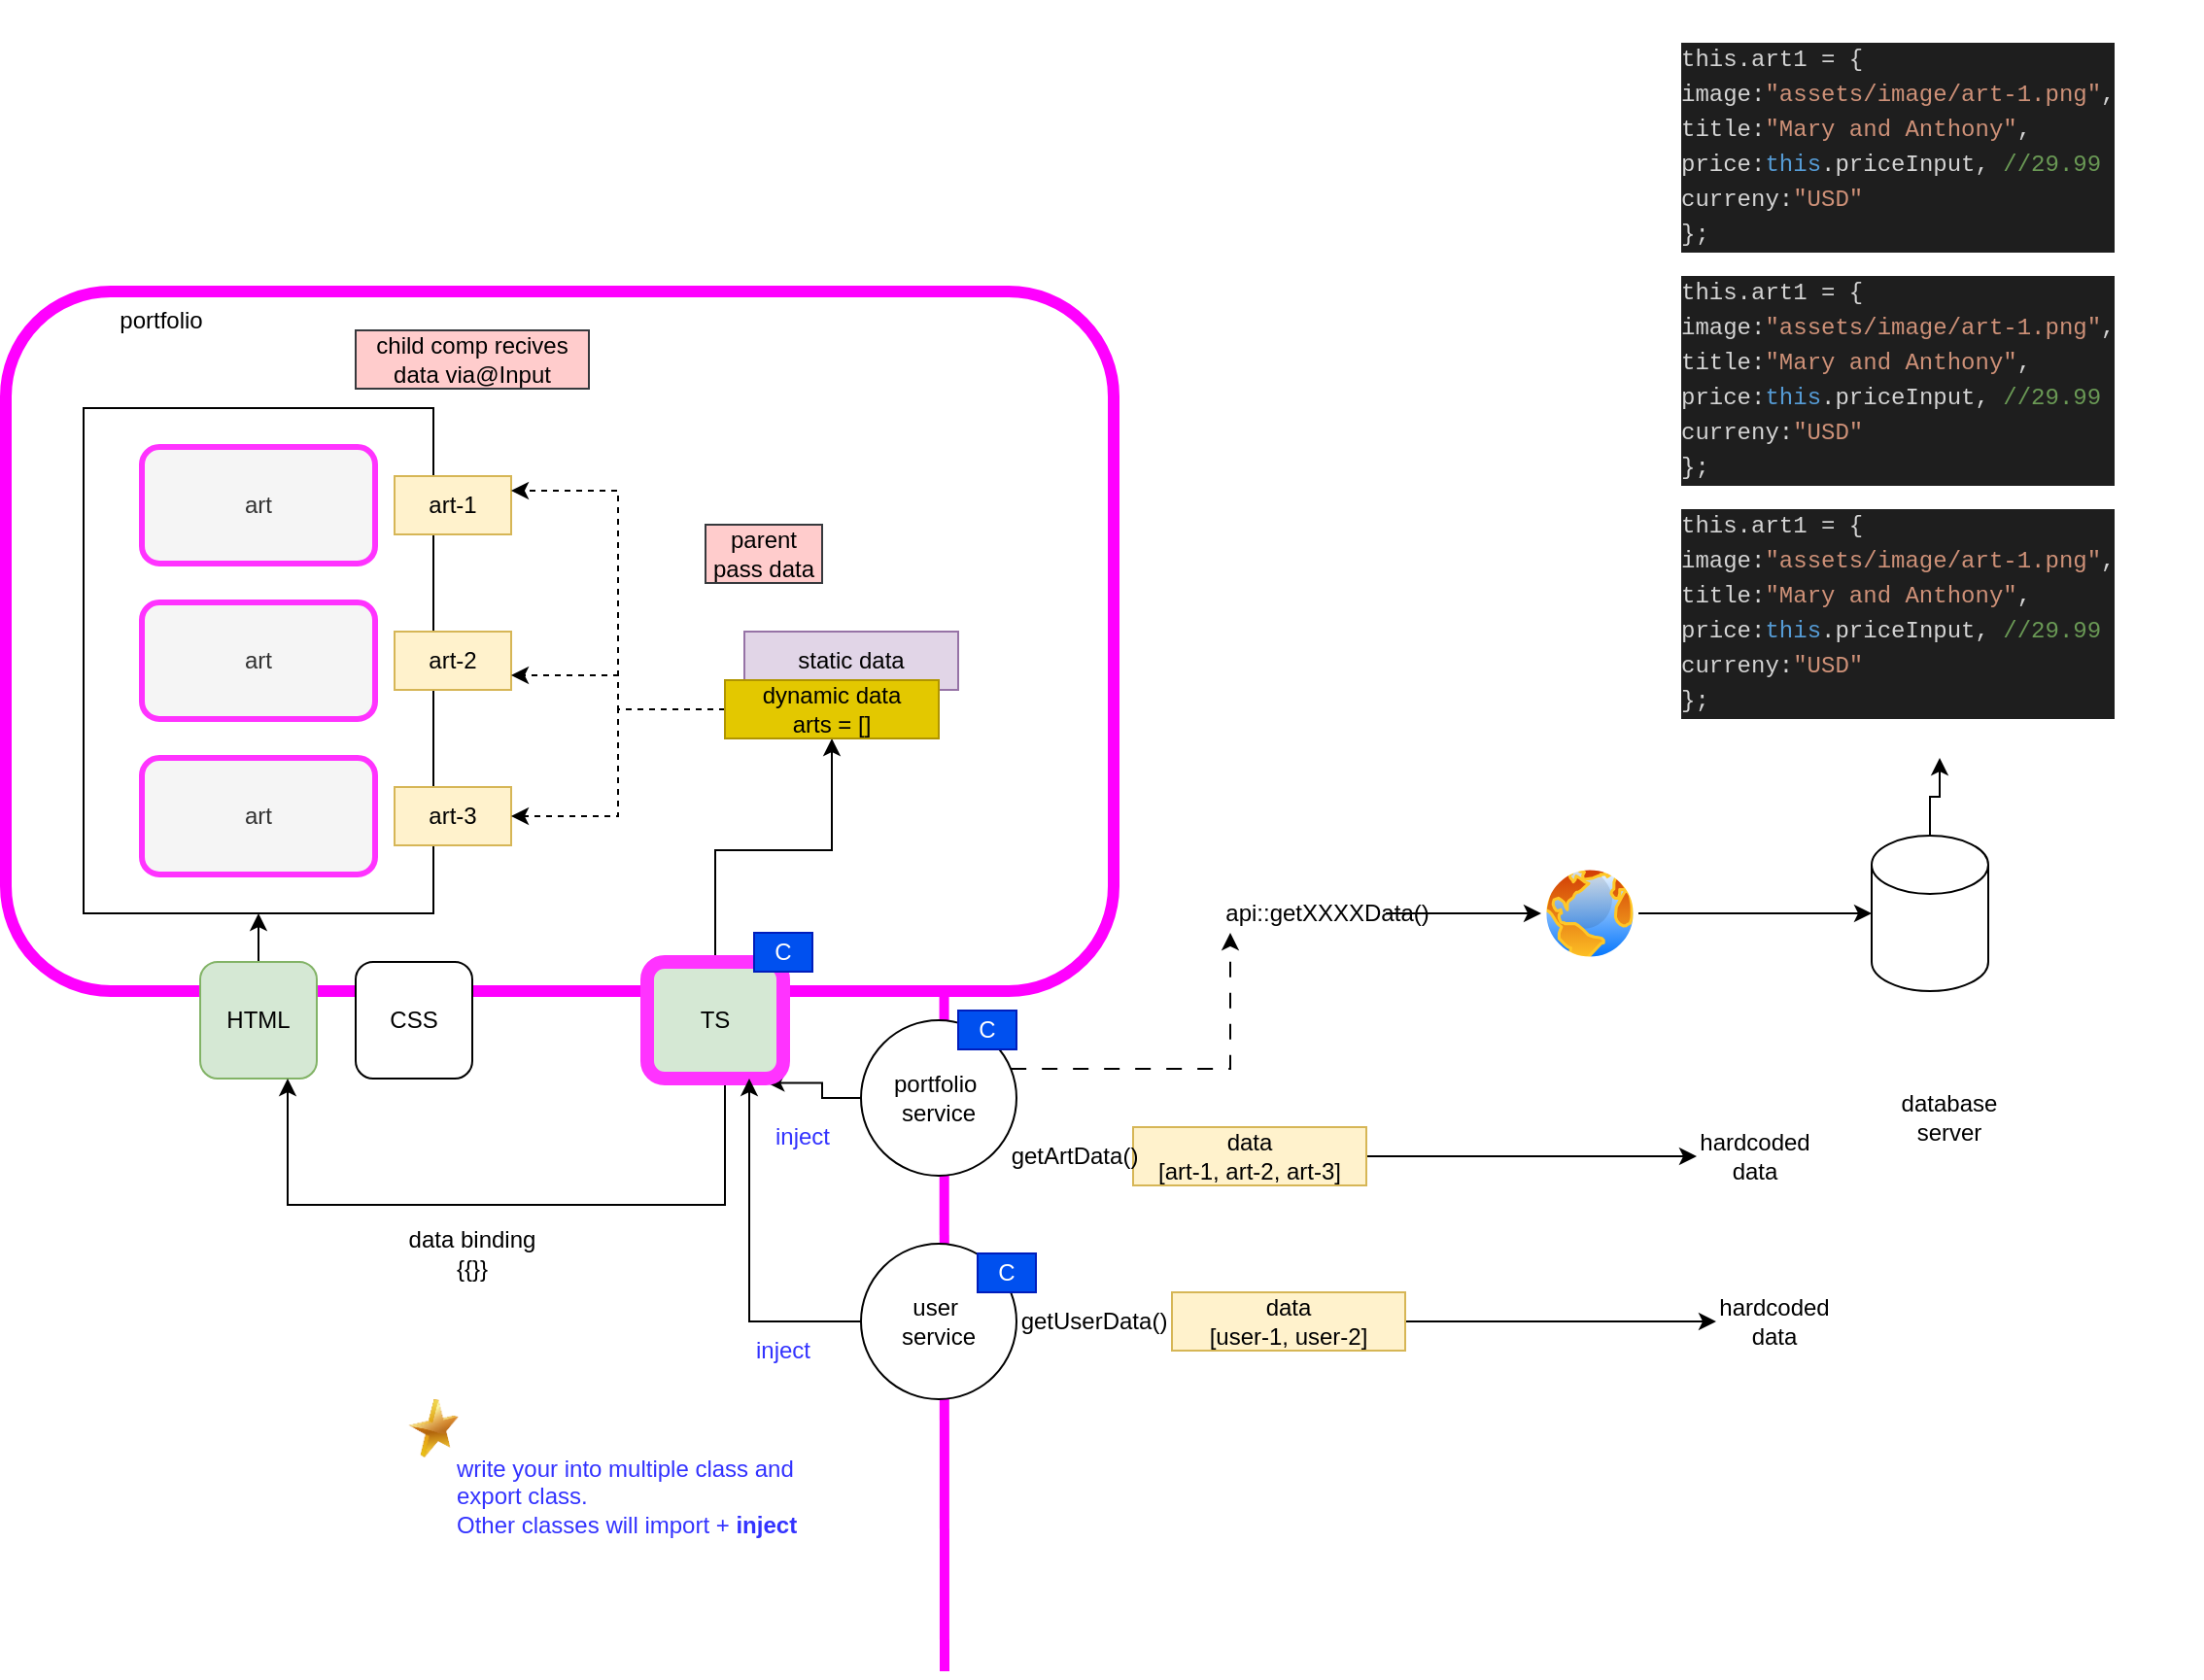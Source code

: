 <mxfile version="21.1.2" type="github" pages="2">
  <diagram name="Main" id="2RfUBt3pwpagDlwvuFOj">
    <mxGraphModel dx="1434" dy="1822" grid="1" gridSize="10" guides="1" tooltips="1" connect="1" arrows="1" fold="1" page="1" pageScale="1" pageWidth="850" pageHeight="1100" math="0" shadow="0">
      <root>
        <mxCell id="0" />
        <mxCell id="1" parent="0" />
        <mxCell id="5L868VNpYR84aTYLt7mF-43" value="" style="endArrow=none;html=1;rounded=0;entryX=0.847;entryY=1.005;entryDx=0;entryDy=0;entryPerimeter=0;strokeColor=#FF00FF;strokeWidth=5;" parent="1" target="5L868VNpYR84aTYLt7mF-3" edge="1">
          <mxGeometry width="50" height="50" relative="1" as="geometry">
            <mxPoint x="653" y="800" as="sourcePoint" />
            <mxPoint x="740" y="430" as="targetPoint" />
          </mxGeometry>
        </mxCell>
        <mxCell id="5L868VNpYR84aTYLt7mF-3" value="" style="rounded=1;whiteSpace=wrap;html=1;strokeColor=#FF00FF;strokeWidth=6;" parent="1" vertex="1">
          <mxGeometry x="170" y="90" width="570" height="360" as="geometry" />
        </mxCell>
        <mxCell id="5L868VNpYR84aTYLt7mF-20" value="" style="rounded=0;whiteSpace=wrap;html=1;" parent="1" vertex="1">
          <mxGeometry x="210" y="150" width="180" height="260" as="geometry" />
        </mxCell>
        <mxCell id="5L868VNpYR84aTYLt7mF-4" value="portfolio" style="text;html=1;strokeColor=none;fillColor=none;align=center;verticalAlign=middle;whiteSpace=wrap;rounded=0;" parent="1" vertex="1">
          <mxGeometry x="220" y="90" width="60" height="30" as="geometry" />
        </mxCell>
        <mxCell id="5L868VNpYR84aTYLt7mF-5" value="art" style="rounded=1;whiteSpace=wrap;html=1;fillColor=#f5f5f5;fontColor=#333333;strokeColor=#FF33FF;strokeWidth=3;" parent="1" vertex="1">
          <mxGeometry x="240" y="170" width="120" height="60" as="geometry" />
        </mxCell>
        <mxCell id="5L868VNpYR84aTYLt7mF-6" value="art" style="rounded=1;whiteSpace=wrap;html=1;fillColor=#f5f5f5;fontColor=#333333;strokeColor=#FF33FF;strokeWidth=3;" parent="1" vertex="1">
          <mxGeometry x="240" y="250" width="120" height="60" as="geometry" />
        </mxCell>
        <mxCell id="5L868VNpYR84aTYLt7mF-7" value="art" style="rounded=1;whiteSpace=wrap;html=1;fillColor=#f5f5f5;fontColor=#333333;strokeColor=#FF33FF;strokeWidth=3;" parent="1" vertex="1">
          <mxGeometry x="240" y="330" width="120" height="60" as="geometry" />
        </mxCell>
        <mxCell id="5L868VNpYR84aTYLt7mF-44" style="edgeStyle=orthogonalEdgeStyle;rounded=0;orthogonalLoop=1;jettySize=auto;html=1;entryX=0.881;entryY=1.037;entryDx=0;entryDy=0;entryPerimeter=0;" parent="1" source="5L868VNpYR84aTYLt7mF-8" target="5L868VNpYR84aTYLt7mF-17" edge="1">
          <mxGeometry relative="1" as="geometry" />
        </mxCell>
        <mxCell id="FjrCQXfIi8rZA_LDnA3c-7" style="edgeStyle=orthogonalEdgeStyle;rounded=0;orthogonalLoop=1;jettySize=auto;html=1;dashed=1;dashPattern=8 8;strokeWidth=1;" edge="1" parent="1" source="5L868VNpYR84aTYLt7mF-8">
          <mxGeometry relative="1" as="geometry">
            <mxPoint x="800" y="420" as="targetPoint" />
            <Array as="points">
              <mxPoint x="800" y="490" />
            </Array>
          </mxGeometry>
        </mxCell>
        <mxCell id="5L868VNpYR84aTYLt7mF-8" value="portfolio&amp;nbsp;&lt;br&gt;service" style="ellipse;whiteSpace=wrap;html=1;aspect=fixed;" parent="1" vertex="1">
          <mxGeometry x="610" y="465" width="80" height="80" as="geometry" />
        </mxCell>
        <mxCell id="5L868VNpYR84aTYLt7mF-57" style="edgeStyle=orthogonalEdgeStyle;rounded=0;orthogonalLoop=1;jettySize=auto;html=1;entryX=0.5;entryY=1;entryDx=0;entryDy=0;" parent="1" source="5L868VNpYR84aTYLt7mF-9" target="5L868VNpYR84aTYLt7mF-56" edge="1">
          <mxGeometry relative="1" as="geometry" />
        </mxCell>
        <mxCell id="5L868VNpYR84aTYLt7mF-9" value="" style="shape=cylinder3;whiteSpace=wrap;html=1;boundedLbl=1;backgroundOutline=1;size=15;" parent="1" vertex="1">
          <mxGeometry x="1130" y="370" width="60" height="80" as="geometry" />
        </mxCell>
        <mxCell id="5L868VNpYR84aTYLt7mF-13" style="edgeStyle=orthogonalEdgeStyle;rounded=0;orthogonalLoop=1;jettySize=auto;html=1;entryX=0;entryY=0.5;entryDx=0;entryDy=0;entryPerimeter=0;" parent="1" source="5L868VNpYR84aTYLt7mF-10" target="5L868VNpYR84aTYLt7mF-9" edge="1">
          <mxGeometry relative="1" as="geometry" />
        </mxCell>
        <mxCell id="5L868VNpYR84aTYLt7mF-10" value="" style="image;aspect=fixed;perimeter=ellipsePerimeter;html=1;align=center;shadow=0;dashed=0;spacingTop=3;image=img/lib/active_directory/internet_globe.svg;" parent="1" vertex="1">
          <mxGeometry x="960" y="385" width="50" height="50" as="geometry" />
        </mxCell>
        <mxCell id="5L868VNpYR84aTYLt7mF-11" value="database server" style="text;html=1;strokeColor=none;fillColor=none;align=center;verticalAlign=middle;whiteSpace=wrap;rounded=0;" parent="1" vertex="1">
          <mxGeometry x="1140" y="500" width="60" height="30" as="geometry" />
        </mxCell>
        <mxCell id="5L868VNpYR84aTYLt7mF-21" style="edgeStyle=orthogonalEdgeStyle;rounded=0;orthogonalLoop=1;jettySize=auto;html=1;" parent="1" source="5L868VNpYR84aTYLt7mF-16" target="5L868VNpYR84aTYLt7mF-20" edge="1">
          <mxGeometry relative="1" as="geometry" />
        </mxCell>
        <mxCell id="5L868VNpYR84aTYLt7mF-16" value="HTML" style="rounded=1;whiteSpace=wrap;html=1;fillColor=#d5e8d4;strokeColor=#82b366;" parent="1" vertex="1">
          <mxGeometry x="270" y="435" width="60" height="60" as="geometry" />
        </mxCell>
        <mxCell id="5L868VNpYR84aTYLt7mF-30" style="edgeStyle=orthogonalEdgeStyle;rounded=0;orthogonalLoop=1;jettySize=auto;html=1;entryX=0.75;entryY=1;entryDx=0;entryDy=0;" parent="1" source="5L868VNpYR84aTYLt7mF-17" target="5L868VNpYR84aTYLt7mF-16" edge="1">
          <mxGeometry relative="1" as="geometry">
            <Array as="points">
              <mxPoint x="540" y="560" />
              <mxPoint x="315" y="560" />
            </Array>
          </mxGeometry>
        </mxCell>
        <mxCell id="5L868VNpYR84aTYLt7mF-35" style="edgeStyle=orthogonalEdgeStyle;rounded=0;orthogonalLoop=1;jettySize=auto;html=1;" parent="1" source="5L868VNpYR84aTYLt7mF-17" target="5L868VNpYR84aTYLt7mF-34" edge="1">
          <mxGeometry relative="1" as="geometry" />
        </mxCell>
        <mxCell id="5L868VNpYR84aTYLt7mF-17" value="TS" style="rounded=1;whiteSpace=wrap;html=1;fillColor=#d5e8d4;strokeColor=#FF33FF;strokeWidth=7;" parent="1" vertex="1">
          <mxGeometry x="500" y="435" width="70" height="60" as="geometry" />
        </mxCell>
        <mxCell id="5L868VNpYR84aTYLt7mF-18" value="CSS" style="rounded=1;whiteSpace=wrap;html=1;" parent="1" vertex="1">
          <mxGeometry x="350" y="435" width="60" height="60" as="geometry" />
        </mxCell>
        <mxCell id="FjrCQXfIi8rZA_LDnA3c-2" style="edgeStyle=orthogonalEdgeStyle;rounded=0;orthogonalLoop=1;jettySize=auto;html=1;entryX=0;entryY=0.5;entryDx=0;entryDy=0;" edge="1" parent="1" source="5L868VNpYR84aTYLt7mF-23" target="FjrCQXfIi8rZA_LDnA3c-1">
          <mxGeometry relative="1" as="geometry" />
        </mxCell>
        <mxCell id="5L868VNpYR84aTYLt7mF-23" value="data &lt;br&gt;[art-1, art-2, art-3]" style="text;html=1;strokeColor=#d6b656;fillColor=#fff2cc;align=center;verticalAlign=middle;whiteSpace=wrap;rounded=0;" parent="1" vertex="1">
          <mxGeometry x="750" y="520" width="120" height="30" as="geometry" />
        </mxCell>
        <mxCell id="5L868VNpYR84aTYLt7mF-24" value="art-3" style="text;html=1;strokeColor=#d6b656;fillColor=#fff2cc;align=center;verticalAlign=middle;whiteSpace=wrap;rounded=0;" parent="1" vertex="1">
          <mxGeometry x="370" y="345" width="60" height="30" as="geometry" />
        </mxCell>
        <mxCell id="5L868VNpYR84aTYLt7mF-25" value="art-2" style="text;html=1;strokeColor=#d6b656;fillColor=#fff2cc;align=center;verticalAlign=middle;whiteSpace=wrap;rounded=0;" parent="1" vertex="1">
          <mxGeometry x="370" y="265" width="60" height="30" as="geometry" />
        </mxCell>
        <mxCell id="5L868VNpYR84aTYLt7mF-26" value="art-1" style="text;html=1;strokeColor=#d6b656;fillColor=#fff2cc;align=center;verticalAlign=middle;whiteSpace=wrap;rounded=0;" parent="1" vertex="1">
          <mxGeometry x="370" y="185" width="60" height="30" as="geometry" />
        </mxCell>
        <mxCell id="5L868VNpYR84aTYLt7mF-27" value="&lt;div style=&quot;color: rgb(212, 212, 212); background-color: rgb(30, 30, 30); font-family: Menlo, Monaco, &amp;quot;Courier New&amp;quot;, monospace; line-height: 18px;&quot;&gt;&lt;div&gt;this.art1  = {&lt;/div&gt;&lt;div&gt;    image:&lt;span style=&quot;color: #ce9178;&quot;&gt;&quot;assets/image/art-1.png&quot;&lt;/span&gt;,&lt;/div&gt;&lt;div&gt;    title:&lt;span style=&quot;color: #ce9178;&quot;&gt;&quot;Mary and Anthony&quot;&lt;/span&gt;,&lt;/div&gt;&lt;div&gt;    price:&lt;span style=&quot;color: #569cd6;&quot;&gt;this&lt;/span&gt;.priceInput, &lt;span style=&quot;color: #6a9955;&quot;&gt;//29.99&lt;/span&gt;&lt;/div&gt;&lt;div&gt;    curreny:&lt;span style=&quot;color: #ce9178;&quot;&gt;&quot;USD&quot;&lt;/span&gt;&lt;/div&gt;&lt;div&gt;   };&lt;/div&gt;&lt;/div&gt;" style="text;html=1;strokeColor=none;fillColor=none;align=left;verticalAlign=middle;whiteSpace=wrap;rounded=0;" parent="1" vertex="1">
          <mxGeometry x="1030" y="60" width="270" height="150" as="geometry" />
        </mxCell>
        <mxCell id="5L868VNpYR84aTYLt7mF-31" value="data binding&lt;br&gt;{{}}" style="text;html=1;strokeColor=none;fillColor=none;align=center;verticalAlign=middle;whiteSpace=wrap;rounded=0;" parent="1" vertex="1">
          <mxGeometry x="350" y="570" width="120" height="30" as="geometry" />
        </mxCell>
        <mxCell id="5L868VNpYR84aTYLt7mF-33" value="static data" style="text;html=1;strokeColor=#9673a6;fillColor=#e1d5e7;align=center;verticalAlign=middle;whiteSpace=wrap;rounded=0;" parent="1" vertex="1">
          <mxGeometry x="550" y="265" width="110" height="30" as="geometry" />
        </mxCell>
        <mxCell id="5L868VNpYR84aTYLt7mF-50" style="edgeStyle=orthogonalEdgeStyle;rounded=0;orthogonalLoop=1;jettySize=auto;html=1;entryX=1;entryY=0.25;entryDx=0;entryDy=0;dashed=1;" parent="1" source="5L868VNpYR84aTYLt7mF-34" target="5L868VNpYR84aTYLt7mF-26" edge="1">
          <mxGeometry relative="1" as="geometry" />
        </mxCell>
        <mxCell id="5L868VNpYR84aTYLt7mF-51" style="edgeStyle=orthogonalEdgeStyle;rounded=0;orthogonalLoop=1;jettySize=auto;html=1;entryX=1;entryY=0.75;entryDx=0;entryDy=0;dashed=1;" parent="1" source="5L868VNpYR84aTYLt7mF-34" target="5L868VNpYR84aTYLt7mF-25" edge="1">
          <mxGeometry relative="1" as="geometry" />
        </mxCell>
        <mxCell id="5L868VNpYR84aTYLt7mF-52" style="edgeStyle=orthogonalEdgeStyle;rounded=0;orthogonalLoop=1;jettySize=auto;html=1;entryX=1;entryY=0.5;entryDx=0;entryDy=0;dashed=1;" parent="1" source="5L868VNpYR84aTYLt7mF-34" target="5L868VNpYR84aTYLt7mF-24" edge="1">
          <mxGeometry relative="1" as="geometry" />
        </mxCell>
        <mxCell id="5L868VNpYR84aTYLt7mF-34" value="dynamic data&lt;br&gt;arts = []" style="text;html=1;strokeColor=#B09500;fillColor=#e3c800;align=center;verticalAlign=middle;whiteSpace=wrap;rounded=0;fontColor=#000000;" parent="1" vertex="1">
          <mxGeometry x="540" y="290" width="110" height="30" as="geometry" />
        </mxCell>
        <mxCell id="5L868VNpYR84aTYLt7mF-36" value="getUserData()" style="text;html=1;strokeColor=none;fillColor=none;align=center;verticalAlign=middle;whiteSpace=wrap;rounded=0;" parent="1" vertex="1">
          <mxGeometry x="700" y="605" width="60" height="30" as="geometry" />
        </mxCell>
        <mxCell id="5L868VNpYR84aTYLt7mF-48" style="edgeStyle=orthogonalEdgeStyle;rounded=0;orthogonalLoop=1;jettySize=auto;html=1;" parent="1" source="5L868VNpYR84aTYLt7mF-37" target="5L868VNpYR84aTYLt7mF-49" edge="1">
          <mxGeometry relative="1" as="geometry">
            <mxPoint x="920" y="645" as="targetPoint" />
          </mxGeometry>
        </mxCell>
        <mxCell id="5L868VNpYR84aTYLt7mF-37" value="data &lt;br&gt;[user-1, user-2]" style="text;html=1;strokeColor=#d6b656;fillColor=#fff2cc;align=center;verticalAlign=middle;whiteSpace=wrap;rounded=0;" parent="1" vertex="1">
          <mxGeometry x="770" y="605" width="120" height="30" as="geometry" />
        </mxCell>
        <mxCell id="5L868VNpYR84aTYLt7mF-38" value="getArtData()" style="text;html=1;strokeColor=none;fillColor=none;align=center;verticalAlign=middle;whiteSpace=wrap;rounded=0;" parent="1" vertex="1">
          <mxGeometry x="690" y="520" width="60" height="30" as="geometry" />
        </mxCell>
        <mxCell id="5L868VNpYR84aTYLt7mF-45" style="edgeStyle=orthogonalEdgeStyle;rounded=0;orthogonalLoop=1;jettySize=auto;html=1;entryX=0.75;entryY=1;entryDx=0;entryDy=0;" parent="1" source="5L868VNpYR84aTYLt7mF-40" target="5L868VNpYR84aTYLt7mF-17" edge="1">
          <mxGeometry relative="1" as="geometry" />
        </mxCell>
        <mxCell id="5L868VNpYR84aTYLt7mF-40" value="user&amp;nbsp;&lt;br&gt;service" style="ellipse;whiteSpace=wrap;html=1;aspect=fixed;" parent="1" vertex="1">
          <mxGeometry x="610" y="580" width="80" height="80" as="geometry" />
        </mxCell>
        <mxCell id="5L868VNpYR84aTYLt7mF-46" value="&lt;font color=&quot;#3333ff&quot;&gt;inject&lt;/font&gt;" style="text;html=1;strokeColor=none;fillColor=none;align=center;verticalAlign=middle;whiteSpace=wrap;rounded=0;" parent="1" vertex="1">
          <mxGeometry x="540" y="620" width="60" height="30" as="geometry" />
        </mxCell>
        <mxCell id="5L868VNpYR84aTYLt7mF-47" value="&lt;font color=&quot;#3333ff&quot;&gt;inject&lt;/font&gt;" style="text;html=1;strokeColor=none;fillColor=none;align=center;verticalAlign=middle;whiteSpace=wrap;rounded=0;" parent="1" vertex="1">
          <mxGeometry x="550" y="510" width="60" height="30" as="geometry" />
        </mxCell>
        <mxCell id="5L868VNpYR84aTYLt7mF-49" value="hardcoded data" style="text;html=1;strokeColor=none;fillColor=none;align=center;verticalAlign=middle;whiteSpace=wrap;rounded=0;" parent="1" vertex="1">
          <mxGeometry x="1050" y="605" width="60" height="30" as="geometry" />
        </mxCell>
        <mxCell id="5L868VNpYR84aTYLt7mF-53" value="parent pass data" style="text;html=1;strokeColor=#36393d;fillColor=#ffcccc;align=center;verticalAlign=middle;whiteSpace=wrap;rounded=0;" parent="1" vertex="1">
          <mxGeometry x="530" y="210" width="60" height="30" as="geometry" />
        </mxCell>
        <mxCell id="5L868VNpYR84aTYLt7mF-54" value="child comp recives data via@Input" style="text;html=1;strokeColor=#36393d;fillColor=#ffcccc;align=center;verticalAlign=middle;whiteSpace=wrap;rounded=0;" parent="1" vertex="1">
          <mxGeometry x="350" y="110" width="120" height="30" as="geometry" />
        </mxCell>
        <mxCell id="5L868VNpYR84aTYLt7mF-55" value="&lt;div style=&quot;color: rgb(212, 212, 212); background-color: rgb(30, 30, 30); font-family: Menlo, Monaco, &amp;quot;Courier New&amp;quot;, monospace; line-height: 18px;&quot;&gt;&lt;div&gt;this.art1  = {&lt;/div&gt;&lt;div&gt;    image:&lt;span style=&quot;color: #ce9178;&quot;&gt;&quot;assets/image/art-1.png&quot;&lt;/span&gt;,&lt;/div&gt;&lt;div&gt;    title:&lt;span style=&quot;color: #ce9178;&quot;&gt;&quot;Mary and Anthony&quot;&lt;/span&gt;,&lt;/div&gt;&lt;div&gt;    price:&lt;span style=&quot;color: #569cd6;&quot;&gt;this&lt;/span&gt;.priceInput, &lt;span style=&quot;color: #6a9955;&quot;&gt;//29.99&lt;/span&gt;&lt;/div&gt;&lt;div&gt;    curreny:&lt;span style=&quot;color: #ce9178;&quot;&gt;&quot;USD&quot;&lt;/span&gt;&lt;/div&gt;&lt;div&gt;   };&lt;/div&gt;&lt;/div&gt;" style="text;html=1;strokeColor=none;fillColor=none;align=left;verticalAlign=middle;whiteSpace=wrap;rounded=0;" parent="1" vertex="1">
          <mxGeometry x="1030" y="-60" width="270" height="150" as="geometry" />
        </mxCell>
        <mxCell id="5L868VNpYR84aTYLt7mF-56" value="&lt;div style=&quot;color: rgb(212, 212, 212); background-color: rgb(30, 30, 30); font-family: Menlo, Monaco, &amp;quot;Courier New&amp;quot;, monospace; line-height: 18px;&quot;&gt;&lt;div&gt;this.art1  = {&lt;/div&gt;&lt;div&gt;    image:&lt;span style=&quot;color: #ce9178;&quot;&gt;&quot;assets/image/art-1.png&quot;&lt;/span&gt;,&lt;/div&gt;&lt;div&gt;    title:&lt;span style=&quot;color: #ce9178;&quot;&gt;&quot;Mary and Anthony&quot;&lt;/span&gt;,&lt;/div&gt;&lt;div&gt;    price:&lt;span style=&quot;color: #569cd6;&quot;&gt;this&lt;/span&gt;.priceInput, &lt;span style=&quot;color: #6a9955;&quot;&gt;//29.99&lt;/span&gt;&lt;/div&gt;&lt;div&gt;    curreny:&lt;span style=&quot;color: #ce9178;&quot;&gt;&quot;USD&quot;&lt;/span&gt;&lt;/div&gt;&lt;div&gt;   };&lt;/div&gt;&lt;/div&gt;" style="text;html=1;strokeColor=none;fillColor=none;align=left;verticalAlign=middle;whiteSpace=wrap;rounded=0;" parent="1" vertex="1">
          <mxGeometry x="1030" y="180" width="270" height="150" as="geometry" />
        </mxCell>
        <mxCell id="FjrCQXfIi8rZA_LDnA3c-6" style="edgeStyle=orthogonalEdgeStyle;rounded=0;orthogonalLoop=1;jettySize=auto;html=1;entryX=0;entryY=0.5;entryDx=0;entryDy=0;" edge="1" parent="1" source="5kg2QzayshpMxkbTprec-1" target="5L868VNpYR84aTYLt7mF-10">
          <mxGeometry relative="1" as="geometry" />
        </mxCell>
        <mxCell id="5kg2QzayshpMxkbTprec-1" value="api::getXXXXData()" style="text;html=1;strokeColor=none;fillColor=none;align=center;verticalAlign=middle;whiteSpace=wrap;rounded=0;" vertex="1" parent="1">
          <mxGeometry x="820" y="395" width="60" height="30" as="geometry" />
        </mxCell>
        <mxCell id="pF9vPpSLCvGENIWPTR94-1" value="C" style="text;html=1;strokeColor=#001DBC;fillColor=#0050ef;align=center;verticalAlign=middle;whiteSpace=wrap;rounded=0;fontColor=#ffffff;" vertex="1" parent="1">
          <mxGeometry x="670" y="585" width="30" height="20" as="geometry" />
        </mxCell>
        <mxCell id="pF9vPpSLCvGENIWPTR94-2" value="C" style="text;html=1;strokeColor=#001DBC;fillColor=#0050ef;align=center;verticalAlign=middle;whiteSpace=wrap;rounded=0;fontColor=#ffffff;" vertex="1" parent="1">
          <mxGeometry x="660" y="460" width="30" height="20" as="geometry" />
        </mxCell>
        <mxCell id="pF9vPpSLCvGENIWPTR94-3" value="C" style="text;html=1;strokeColor=#001DBC;fillColor=#0050ef;align=center;verticalAlign=middle;whiteSpace=wrap;rounded=0;fontColor=#ffffff;" vertex="1" parent="1">
          <mxGeometry x="555" y="420" width="30" height="20" as="geometry" />
        </mxCell>
        <mxCell id="pF9vPpSLCvGENIWPTR94-4" value="&lt;font color=&quot;#3333ff&quot;&gt;write your into multiple class and export class. &lt;br&gt;Other classes will import + &lt;b&gt;inject&lt;/b&gt;&lt;/font&gt;" style="text;html=1;strokeColor=none;fillColor=none;align=left;verticalAlign=middle;whiteSpace=wrap;rounded=0;" vertex="1" parent="1">
          <mxGeometry x="400" y="680" width="180" height="60" as="geometry" />
        </mxCell>
        <mxCell id="pF9vPpSLCvGENIWPTR94-5" value="" style="image;html=1;image=img/lib/clip_art/general/Star_128x128.png" vertex="1" parent="1">
          <mxGeometry x="370" y="660" width="40" height="30" as="geometry" />
        </mxCell>
        <mxCell id="FjrCQXfIi8rZA_LDnA3c-1" value="hardcoded data" style="text;html=1;strokeColor=none;fillColor=none;align=center;verticalAlign=middle;whiteSpace=wrap;rounded=0;" vertex="1" parent="1">
          <mxGeometry x="1040" y="520" width="60" height="30" as="geometry" />
        </mxCell>
      </root>
    </mxGraphModel>
  </diagram>
  <diagram name="assignment" id="9E6TrUbbGtjbWScCc4fS">
    <mxGraphModel dx="1434" dy="722" grid="1" gridSize="10" guides="1" tooltips="1" connect="1" arrows="1" fold="1" page="1" pageScale="1" pageWidth="850" pageHeight="1100" math="0" shadow="0">
      <root>
        <mxCell id="8I9y8IWN4CTDrOjWNPRI-0" />
        <mxCell id="8I9y8IWN4CTDrOjWNPRI-1" parent="8I9y8IWN4CTDrOjWNPRI-0" />
        <mxCell id="8I9y8IWN4CTDrOjWNPRI-3" value="" style="rounded=1;whiteSpace=wrap;html=1;strokeColor=#FF00FF;strokeWidth=6;" vertex="1" parent="8I9y8IWN4CTDrOjWNPRI-1">
          <mxGeometry x="170" y="90" width="570" height="360" as="geometry" />
        </mxCell>
        <mxCell id="8I9y8IWN4CTDrOjWNPRI-4" value="" style="rounded=0;whiteSpace=wrap;html=1;" vertex="1" parent="8I9y8IWN4CTDrOjWNPRI-1">
          <mxGeometry x="210" y="150" width="180" height="260" as="geometry" />
        </mxCell>
        <mxCell id="8I9y8IWN4CTDrOjWNPRI-5" value="portfolio" style="text;html=1;strokeColor=none;fillColor=none;align=center;verticalAlign=middle;whiteSpace=wrap;rounded=0;" vertex="1" parent="8I9y8IWN4CTDrOjWNPRI-1">
          <mxGeometry x="220" y="90" width="60" height="30" as="geometry" />
        </mxCell>
        <mxCell id="8I9y8IWN4CTDrOjWNPRI-6" value="art" style="rounded=1;whiteSpace=wrap;html=1;fillColor=#f5f5f5;fontColor=#333333;strokeColor=#FF33FF;strokeWidth=3;" vertex="1" parent="8I9y8IWN4CTDrOjWNPRI-1">
          <mxGeometry x="240" y="170" width="110" height="40" as="geometry" />
        </mxCell>
        <mxCell id="8I9y8IWN4CTDrOjWNPRI-7" value="artist" style="rounded=1;whiteSpace=wrap;html=1;fillColor=#f5f5f5;fontColor=#333333;strokeColor=#FF33FF;strokeWidth=3;" vertex="1" parent="8I9y8IWN4CTDrOjWNPRI-1">
          <mxGeometry x="235" y="290" width="105" height="40" as="geometry" />
        </mxCell>
        <mxCell id="8I9y8IWN4CTDrOjWNPRI-10" style="edgeStyle=orthogonalEdgeStyle;rounded=0;orthogonalLoop=1;jettySize=auto;html=1;entryX=0.881;entryY=1.037;entryDx=0;entryDy=0;entryPerimeter=0;exitX=0.5;exitY=1;exitDx=0;exitDy=0;" edge="1" parent="8I9y8IWN4CTDrOjWNPRI-1" source="8I9y8IWN4CTDrOjWNPRI-11" target="8I9y8IWN4CTDrOjWNPRI-21">
          <mxGeometry relative="1" as="geometry">
            <Array as="points">
              <mxPoint x="680" y="510" />
              <mxPoint x="562" y="510" />
            </Array>
          </mxGeometry>
        </mxCell>
        <mxCell id="UAvQZGVtRr2OiT63OxYC-0" style="edgeStyle=orthogonalEdgeStyle;rounded=0;orthogonalLoop=1;jettySize=auto;html=1;" edge="1" parent="8I9y8IWN4CTDrOjWNPRI-1" source="8I9y8IWN4CTDrOjWNPRI-11">
          <mxGeometry relative="1" as="geometry">
            <mxPoint x="910" y="465" as="targetPoint" />
          </mxGeometry>
        </mxCell>
        <mxCell id="8I9y8IWN4CTDrOjWNPRI-11" value="portfolio&amp;nbsp;&lt;br&gt;service" style="ellipse;whiteSpace=wrap;html=1;aspect=fixed;" vertex="1" parent="8I9y8IWN4CTDrOjWNPRI-1">
          <mxGeometry x="640" y="425" width="80" height="80" as="geometry" />
        </mxCell>
        <mxCell id="8I9y8IWN4CTDrOjWNPRI-17" style="edgeStyle=orthogonalEdgeStyle;rounded=0;orthogonalLoop=1;jettySize=auto;html=1;" edge="1" parent="8I9y8IWN4CTDrOjWNPRI-1" source="8I9y8IWN4CTDrOjWNPRI-18" target="8I9y8IWN4CTDrOjWNPRI-4">
          <mxGeometry relative="1" as="geometry" />
        </mxCell>
        <mxCell id="8I9y8IWN4CTDrOjWNPRI-18" value="HTML" style="rounded=1;whiteSpace=wrap;html=1;fillColor=#d5e8d4;strokeColor=#82b366;" vertex="1" parent="8I9y8IWN4CTDrOjWNPRI-1">
          <mxGeometry x="270" y="435" width="60" height="60" as="geometry" />
        </mxCell>
        <mxCell id="8I9y8IWN4CTDrOjWNPRI-19" style="edgeStyle=orthogonalEdgeStyle;rounded=0;orthogonalLoop=1;jettySize=auto;html=1;entryX=0.75;entryY=1;entryDx=0;entryDy=0;" edge="1" parent="8I9y8IWN4CTDrOjWNPRI-1" source="8I9y8IWN4CTDrOjWNPRI-21" target="8I9y8IWN4CTDrOjWNPRI-18">
          <mxGeometry relative="1" as="geometry">
            <Array as="points">
              <mxPoint x="540" y="560" />
              <mxPoint x="315" y="560" />
            </Array>
          </mxGeometry>
        </mxCell>
        <mxCell id="8I9y8IWN4CTDrOjWNPRI-20" style="edgeStyle=orthogonalEdgeStyle;rounded=0;orthogonalLoop=1;jettySize=auto;html=1;" edge="1" parent="8I9y8IWN4CTDrOjWNPRI-1" source="8I9y8IWN4CTDrOjWNPRI-21" target="8I9y8IWN4CTDrOjWNPRI-34">
          <mxGeometry relative="1" as="geometry" />
        </mxCell>
        <mxCell id="8I9y8IWN4CTDrOjWNPRI-21" value="TS" style="rounded=1;whiteSpace=wrap;html=1;fillColor=#d5e8d4;strokeColor=#FF33FF;strokeWidth=7;" vertex="1" parent="8I9y8IWN4CTDrOjWNPRI-1">
          <mxGeometry x="500" y="435" width="70" height="60" as="geometry" />
        </mxCell>
        <mxCell id="8I9y8IWN4CTDrOjWNPRI-22" value="CSS" style="rounded=1;whiteSpace=wrap;html=1;" vertex="1" parent="8I9y8IWN4CTDrOjWNPRI-1">
          <mxGeometry x="350" y="435" width="60" height="60" as="geometry" />
        </mxCell>
        <mxCell id="8I9y8IWN4CTDrOjWNPRI-24" value="data &lt;br&gt;[art-1, art-2, art-3]" style="text;html=1;strokeColor=#d6b656;fillColor=#fff2cc;align=center;verticalAlign=middle;whiteSpace=wrap;rounded=0;" vertex="1" parent="8I9y8IWN4CTDrOjWNPRI-1">
          <mxGeometry x="970" y="420" width="120" height="30" as="geometry" />
        </mxCell>
        <mxCell id="8I9y8IWN4CTDrOjWNPRI-26" value="artist[0]" style="text;html=1;strokeColor=#d6b656;fillColor=#fff2cc;align=center;verticalAlign=middle;whiteSpace=wrap;rounded=0;" vertex="1" parent="8I9y8IWN4CTDrOjWNPRI-1">
          <mxGeometry x="350" y="335" width="60" height="30" as="geometry" />
        </mxCell>
        <mxCell id="8I9y8IWN4CTDrOjWNPRI-27" value="art[0]" style="text;html=1;strokeColor=#d6b656;fillColor=#fff2cc;align=center;verticalAlign=middle;whiteSpace=wrap;rounded=0;" vertex="1" parent="8I9y8IWN4CTDrOjWNPRI-1">
          <mxGeometry x="340" y="220" width="60" height="30" as="geometry" />
        </mxCell>
        <mxCell id="8I9y8IWN4CTDrOjWNPRI-29" value="data binding&lt;br&gt;{{}}" style="text;html=1;strokeColor=none;fillColor=none;align=center;verticalAlign=middle;whiteSpace=wrap;rounded=0;" vertex="1" parent="8I9y8IWN4CTDrOjWNPRI-1">
          <mxGeometry x="350" y="570" width="120" height="30" as="geometry" />
        </mxCell>
        <mxCell id="8I9y8IWN4CTDrOjWNPRI-30" value="static data" style="text;html=1;strokeColor=#9673a6;fillColor=#e1d5e7;align=center;verticalAlign=middle;whiteSpace=wrap;rounded=0;" vertex="1" parent="8I9y8IWN4CTDrOjWNPRI-1">
          <mxGeometry x="555" y="265" width="110" height="30" as="geometry" />
        </mxCell>
        <mxCell id="8I9y8IWN4CTDrOjWNPRI-31" style="edgeStyle=orthogonalEdgeStyle;rounded=0;orthogonalLoop=1;jettySize=auto;html=1;entryX=1;entryY=0.25;entryDx=0;entryDy=0;dashed=1;" edge="1" parent="8I9y8IWN4CTDrOjWNPRI-1" source="8I9y8IWN4CTDrOjWNPRI-34" target="8I9y8IWN4CTDrOjWNPRI-27">
          <mxGeometry relative="1" as="geometry" />
        </mxCell>
        <mxCell id="8I9y8IWN4CTDrOjWNPRI-32" style="edgeStyle=orthogonalEdgeStyle;rounded=0;orthogonalLoop=1;jettySize=auto;html=1;entryX=1;entryY=0.75;entryDx=0;entryDy=0;dashed=1;" edge="1" parent="8I9y8IWN4CTDrOjWNPRI-1" source="8I9y8IWN4CTDrOjWNPRI-34" target="8I9y8IWN4CTDrOjWNPRI-26">
          <mxGeometry relative="1" as="geometry" />
        </mxCell>
        <mxCell id="8I9y8IWN4CTDrOjWNPRI-34" value="dynamic data&lt;br&gt;arts = []&lt;br&gt;artists = []" style="text;html=1;strokeColor=#B09500;fillColor=#e3c800;align=center;verticalAlign=middle;whiteSpace=wrap;rounded=0;fontColor=#000000;" vertex="1" parent="8I9y8IWN4CTDrOjWNPRI-1">
          <mxGeometry x="540" y="290" width="120" height="50" as="geometry" />
        </mxCell>
        <mxCell id="8I9y8IWN4CTDrOjWNPRI-36" style="edgeStyle=orthogonalEdgeStyle;rounded=0;orthogonalLoop=1;jettySize=auto;html=1;exitX=1;exitY=0.5;exitDx=0;exitDy=0;" edge="1" parent="8I9y8IWN4CTDrOjWNPRI-1" source="8I9y8IWN4CTDrOjWNPRI-24" target="8I9y8IWN4CTDrOjWNPRI-43">
          <mxGeometry relative="1" as="geometry">
            <mxPoint x="1210" y="515" as="targetPoint" />
            <mxPoint x="1100" y="515" as="sourcePoint" />
          </mxGeometry>
        </mxCell>
        <mxCell id="8I9y8IWN4CTDrOjWNPRI-38" value="getArtData()" style="text;html=1;strokeColor=none;fillColor=none;align=center;verticalAlign=middle;whiteSpace=wrap;rounded=0;" vertex="1" parent="8I9y8IWN4CTDrOjWNPRI-1">
          <mxGeometry x="970" y="380" width="60" height="30" as="geometry" />
        </mxCell>
        <mxCell id="8I9y8IWN4CTDrOjWNPRI-42" value="&lt;font color=&quot;#3333ff&quot;&gt;inject&lt;/font&gt;" style="text;html=1;strokeColor=none;fillColor=none;align=center;verticalAlign=middle;whiteSpace=wrap;rounded=0;" vertex="1" parent="8I9y8IWN4CTDrOjWNPRI-1">
          <mxGeometry x="580" y="505" width="60" height="30" as="geometry" />
        </mxCell>
        <mxCell id="8I9y8IWN4CTDrOjWNPRI-43" value="hardcoded data" style="text;html=1;strokeColor=none;fillColor=none;align=center;verticalAlign=middle;whiteSpace=wrap;rounded=0;" vertex="1" parent="8I9y8IWN4CTDrOjWNPRI-1">
          <mxGeometry x="1160" y="420" width="60" height="30" as="geometry" />
        </mxCell>
        <mxCell id="8I9y8IWN4CTDrOjWNPRI-44" value="parent pass data" style="text;html=1;strokeColor=#36393d;fillColor=#ffcccc;align=center;verticalAlign=middle;whiteSpace=wrap;rounded=0;" vertex="1" parent="8I9y8IWN4CTDrOjWNPRI-1">
          <mxGeometry x="530" y="210" width="60" height="30" as="geometry" />
        </mxCell>
        <mxCell id="8I9y8IWN4CTDrOjWNPRI-45" value="child comp recives data via@Input" style="text;html=1;strokeColor=#36393d;fillColor=#ffcccc;align=center;verticalAlign=middle;whiteSpace=wrap;rounded=0;" vertex="1" parent="8I9y8IWN4CTDrOjWNPRI-1">
          <mxGeometry x="350" y="110" width="120" height="30" as="geometry" />
        </mxCell>
        <mxCell id="seon2OIwffYA2_twriFC-0" value="getArtistData()" style="text;html=1;strokeColor=none;fillColor=none;align=center;verticalAlign=middle;whiteSpace=wrap;rounded=0;" vertex="1" parent="8I9y8IWN4CTDrOjWNPRI-1">
          <mxGeometry x="980" y="490" width="60" height="30" as="geometry" />
        </mxCell>
        <mxCell id="seon2OIwffYA2_twriFC-3" style="edgeStyle=orthogonalEdgeStyle;rounded=0;orthogonalLoop=1;jettySize=auto;html=1;entryX=0;entryY=0.5;entryDx=0;entryDy=0;" edge="1" parent="8I9y8IWN4CTDrOjWNPRI-1" source="seon2OIwffYA2_twriFC-1" target="seon2OIwffYA2_twriFC-2">
          <mxGeometry relative="1" as="geometry">
            <mxPoint x="1020" y="600" as="targetPoint" />
          </mxGeometry>
        </mxCell>
        <mxCell id="seon2OIwffYA2_twriFC-1" value="data &lt;br&gt;[artist-1, artist-2 ]" style="text;html=1;strokeColor=#d6b656;fillColor=#fff2cc;align=center;verticalAlign=middle;whiteSpace=wrap;rounded=0;" vertex="1" parent="8I9y8IWN4CTDrOjWNPRI-1">
          <mxGeometry x="960" y="520" width="120" height="30" as="geometry" />
        </mxCell>
        <mxCell id="seon2OIwffYA2_twriFC-2" value="hardcoded data" style="text;html=1;strokeColor=none;fillColor=none;align=center;verticalAlign=middle;whiteSpace=wrap;rounded=0;" vertex="1" parent="8I9y8IWN4CTDrOjWNPRI-1">
          <mxGeometry x="1170" y="520" width="60" height="30" as="geometry" />
        </mxCell>
        <mxCell id="aovQ3kaz9BWNClRwVnzd-0" value="properties" style="text;html=1;strokeColor=none;fillColor=none;align=center;verticalAlign=middle;whiteSpace=wrap;rounded=0;" vertex="1" parent="8I9y8IWN4CTDrOjWNPRI-1">
          <mxGeometry x="540" y="395" width="60" height="30" as="geometry" />
        </mxCell>
        <mxCell id="aovQ3kaz9BWNClRwVnzd-1" value="C" style="text;html=1;strokeColor=#001DBC;fillColor=#0050ef;align=center;verticalAlign=middle;whiteSpace=wrap;rounded=0;fontColor=#ffffff;" vertex="1" parent="8I9y8IWN4CTDrOjWNPRI-1">
          <mxGeometry x="490" y="425" width="30" height="20" as="geometry" />
        </mxCell>
        <mxCell id="aovQ3kaz9BWNClRwVnzd-2" value="C" style="text;html=1;strokeColor=#001DBC;fillColor=#0050ef;align=center;verticalAlign=middle;whiteSpace=wrap;rounded=0;fontColor=#ffffff;" vertex="1" parent="8I9y8IWN4CTDrOjWNPRI-1">
          <mxGeometry x="635" y="420" width="30" height="20" as="geometry" />
        </mxCell>
        <mxCell id="UAvQZGVtRr2OiT63OxYC-1" value="7" style="text;html=1;strokeColor=#CCFFFF;fillColor=#1ba1e2;align=center;verticalAlign=middle;whiteSpace=wrap;rounded=0;fontColor=#ffffff;strokeWidth=4;" vertex="1" parent="8I9y8IWN4CTDrOjWNPRI-1">
          <mxGeometry x="310" y="260" width="20" height="20" as="geometry" />
        </mxCell>
        <mxCell id="UAvQZGVtRr2OiT63OxYC-2" value="6" style="text;html=1;strokeColor=#CCFFFF;fillColor=#1ba1e2;align=center;verticalAlign=middle;whiteSpace=wrap;rounded=0;fontColor=#ffffff;strokeWidth=4;" vertex="1" parent="8I9y8IWN4CTDrOjWNPRI-1">
          <mxGeometry x="330" y="110" width="20" height="20" as="geometry" />
        </mxCell>
        <mxCell id="UAvQZGVtRr2OiT63OxYC-3" value="4" style="text;html=1;strokeColor=#CCFFFF;fillColor=#1ba1e2;align=center;verticalAlign=middle;whiteSpace=wrap;rounded=0;fontColor=#ffffff;strokeWidth=4;" vertex="1" parent="8I9y8IWN4CTDrOjWNPRI-1">
          <mxGeometry x="580" y="180" width="20" height="20" as="geometry" />
        </mxCell>
        <mxCell id="UAvQZGVtRr2OiT63OxYC-4" value="3" style="text;html=1;strokeColor=#CCFFFF;fillColor=#1ba1e2;align=center;verticalAlign=middle;whiteSpace=wrap;rounded=0;fontColor=#ffffff;strokeWidth=4;" vertex="1" parent="8I9y8IWN4CTDrOjWNPRI-1">
          <mxGeometry x="680" y="320" width="20" height="20" as="geometry" />
        </mxCell>
        <mxCell id="UAvQZGVtRr2OiT63OxYC-5" value="1" style="text;html=1;strokeColor=#CCFFFF;fillColor=#1ba1e2;align=center;verticalAlign=middle;whiteSpace=wrap;rounded=0;fontColor=#ffffff;strokeWidth=4;" vertex="1" parent="8I9y8IWN4CTDrOjWNPRI-1">
          <mxGeometry x="600" y="530" width="20" height="20" as="geometry" />
        </mxCell>
        <mxCell id="UAvQZGVtRr2OiT63OxYC-6" value="2" style="text;html=1;strokeColor=#CCFFFF;fillColor=#1ba1e2;align=center;verticalAlign=middle;whiteSpace=wrap;rounded=0;fontColor=#ffffff;strokeWidth=4;" vertex="1" parent="8I9y8IWN4CTDrOjWNPRI-1">
          <mxGeometry x="860" y="470" width="20" height="20" as="geometry" />
        </mxCell>
        <mxCell id="UAvQZGVtRr2OiT63OxYC-7" value="html" style="rounded=1;whiteSpace=wrap;html=1;" vertex="1" parent="8I9y8IWN4CTDrOjWNPRI-1">
          <mxGeometry x="240" y="210" width="40" height="40" as="geometry" />
        </mxCell>
        <mxCell id="UAvQZGVtRr2OiT63OxYC-14" style="edgeStyle=orthogonalEdgeStyle;rounded=0;orthogonalLoop=1;jettySize=auto;html=1;entryX=0.5;entryY=1;entryDx=0;entryDy=0;" edge="1" parent="8I9y8IWN4CTDrOjWNPRI-1" source="UAvQZGVtRr2OiT63OxYC-11" target="UAvQZGVtRr2OiT63OxYC-7">
          <mxGeometry relative="1" as="geometry">
            <Array as="points">
              <mxPoint x="310" y="270" />
              <mxPoint x="260" y="270" />
            </Array>
          </mxGeometry>
        </mxCell>
        <mxCell id="UAvQZGVtRr2OiT63OxYC-11" value="ts" style="rounded=1;whiteSpace=wrap;html=1;" vertex="1" parent="8I9y8IWN4CTDrOjWNPRI-1">
          <mxGeometry x="300" y="210" width="40" height="40" as="geometry" />
        </mxCell>
        <mxCell id="UAvQZGVtRr2OiT63OxYC-15" style="edgeStyle=orthogonalEdgeStyle;rounded=0;orthogonalLoop=1;jettySize=auto;html=1;entryX=0.25;entryY=1;entryDx=0;entryDy=0;" edge="1" parent="8I9y8IWN4CTDrOjWNPRI-1" source="UAvQZGVtRr2OiT63OxYC-12" target="UAvQZGVtRr2OiT63OxYC-13">
          <mxGeometry relative="1" as="geometry">
            <Array as="points">
              <mxPoint x="330" y="390" />
              <mxPoint x="245" y="390" />
            </Array>
          </mxGeometry>
        </mxCell>
        <mxCell id="UAvQZGVtRr2OiT63OxYC-12" value="ts" style="rounded=1;whiteSpace=wrap;html=1;" vertex="1" parent="8I9y8IWN4CTDrOjWNPRI-1">
          <mxGeometry x="310" y="330" width="40" height="40" as="geometry" />
        </mxCell>
        <mxCell id="UAvQZGVtRr2OiT63OxYC-13" value="html" style="rounded=1;whiteSpace=wrap;html=1;" vertex="1" parent="8I9y8IWN4CTDrOjWNPRI-1">
          <mxGeometry x="235" y="330" width="40" height="40" as="geometry" />
        </mxCell>
        <mxCell id="UAvQZGVtRr2OiT63OxYC-18" value="8" style="text;html=1;strokeColor=#CCFFFF;fillColor=#1ba1e2;align=center;verticalAlign=middle;whiteSpace=wrap;rounded=0;fontColor=#ffffff;strokeWidth=4;" vertex="1" parent="8I9y8IWN4CTDrOjWNPRI-1">
          <mxGeometry x="230" y="245" width="20" height="20" as="geometry" />
        </mxCell>
      </root>
    </mxGraphModel>
  </diagram>
</mxfile>
